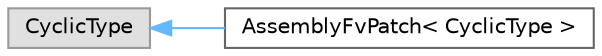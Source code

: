digraph "Graphical Class Hierarchy"
{
 // LATEX_PDF_SIZE
  bgcolor="transparent";
  edge [fontname=Helvetica,fontsize=10,labelfontname=Helvetica,labelfontsize=10];
  node [fontname=Helvetica,fontsize=10,shape=box,height=0.2,width=0.4];
  rankdir="LR";
  Node0 [id="Node000000",label="CyclicType",height=0.2,width=0.4,color="grey60", fillcolor="#E0E0E0", style="filled",tooltip=" "];
  Node0 -> Node1 [id="edge4479_Node000000_Node000001",dir="back",color="steelblue1",style="solid",tooltip=" "];
  Node1 [id="Node000001",label="AssemblyFvPatch\< CyclicType \>",height=0.2,width=0.4,color="grey40", fillcolor="white", style="filled",URL="$classFoam_1_1AssemblyFvPatch.html",tooltip="An assembly of lduMatrix that is specific inter-region coupling through mapped patches."];
}
